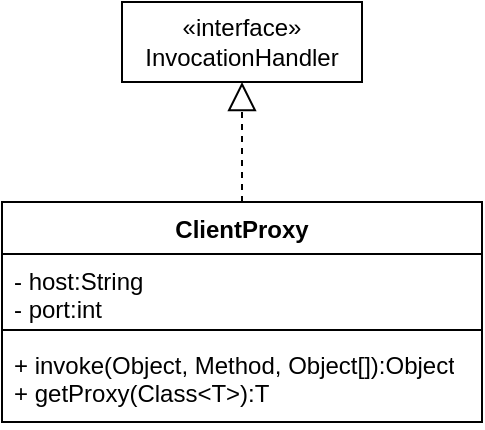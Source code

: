 <mxfile version="24.6.4" type="github">
  <diagram id="C5RBs43oDa-KdzZeNtuy" name="Page-1">
    <mxGraphModel dx="893" dy="463" grid="1" gridSize="10" guides="1" tooltips="1" connect="1" arrows="1" fold="1" page="1" pageScale="1" pageWidth="3300" pageHeight="4681" math="0" shadow="0">
      <root>
        <mxCell id="WIyWlLk6GJQsqaUBKTNV-0" />
        <mxCell id="WIyWlLk6GJQsqaUBKTNV-1" parent="WIyWlLk6GJQsqaUBKTNV-0" />
        <mxCell id="Ro10OfTKUFiEWyOh9JFK-2" value="&lt;div data-lake_diagram_content_editor_data=&quot;true&quot;&gt;ClientProxy&lt;/div&gt;" style="swimlane;fontStyle=1;align=center;verticalAlign=top;childLayout=stackLayout;horizontal=1;startSize=26;horizontalStack=0;resizeParent=1;resizeParentMax=0;resizeLast=0;collapsible=1;marginBottom=0;whiteSpace=wrap;html=1;" vertex="1" parent="WIyWlLk6GJQsqaUBKTNV-1">
          <mxGeometry x="580" y="760" width="240" height="110" as="geometry">
            <mxRectangle x="230" y="720" width="100" height="30" as="alternateBounds" />
          </mxGeometry>
        </mxCell>
        <mxCell id="Ro10OfTKUFiEWyOh9JFK-3" value="&lt;div data-lake_diagram_content_editor_data=&quot;true&quot;&gt;&lt;div&gt;- host:String&lt;/div&gt;&lt;div&gt;- port:int&lt;br&gt;&lt;/div&gt;&lt;/div&gt;" style="text;strokeColor=none;fillColor=none;align=left;verticalAlign=top;spacingLeft=4;spacingRight=4;overflow=hidden;rotatable=0;points=[[0,0.5],[1,0.5]];portConstraint=eastwest;whiteSpace=wrap;html=1;" vertex="1" parent="Ro10OfTKUFiEWyOh9JFK-2">
          <mxGeometry y="26" width="240" height="34" as="geometry" />
        </mxCell>
        <mxCell id="Ro10OfTKUFiEWyOh9JFK-4" value="" style="line;strokeWidth=1;fillColor=none;align=left;verticalAlign=middle;spacingTop=-1;spacingLeft=3;spacingRight=3;rotatable=0;labelPosition=right;points=[];portConstraint=eastwest;strokeColor=inherit;" vertex="1" parent="Ro10OfTKUFiEWyOh9JFK-2">
          <mxGeometry y="60" width="240" height="8" as="geometry" />
        </mxCell>
        <mxCell id="Ro10OfTKUFiEWyOh9JFK-5" value="&lt;div data-lake_diagram_content_editor_data=&quot;true&quot;&gt;&lt;div&gt;+ invoke(Object, Method, Object[]):Object&lt;/div&gt;&lt;div&gt;+ getProxy(Class&amp;lt;T&amp;gt;):T&lt;/div&gt;&lt;/div&gt;" style="text;strokeColor=none;fillColor=none;align=left;verticalAlign=top;spacingLeft=4;spacingRight=4;overflow=hidden;rotatable=0;points=[[0,0.5],[1,0.5]];portConstraint=eastwest;whiteSpace=wrap;html=1;" vertex="1" parent="Ro10OfTKUFiEWyOh9JFK-2">
          <mxGeometry y="68" width="240" height="42" as="geometry" />
        </mxCell>
        <mxCell id="Ro10OfTKUFiEWyOh9JFK-9" value="«interface»&lt;br&gt;&lt;div&gt;&lt;div data-lake_diagram_content_editor_data=&quot;true&quot;&gt;InvocationHandler&lt;/div&gt;&lt;/div&gt;" style="html=1;whiteSpace=wrap;" vertex="1" parent="WIyWlLk6GJQsqaUBKTNV-1">
          <mxGeometry x="640" y="660" width="120" height="40" as="geometry" />
        </mxCell>
        <mxCell id="Ro10OfTKUFiEWyOh9JFK-10" value="" style="endArrow=block;dashed=1;endFill=0;endSize=12;html=1;rounded=0;entryX=0.5;entryY=1;entryDx=0;entryDy=0;exitX=0.5;exitY=0;exitDx=0;exitDy=0;" edge="1" parent="WIyWlLk6GJQsqaUBKTNV-1" source="Ro10OfTKUFiEWyOh9JFK-2" target="Ro10OfTKUFiEWyOh9JFK-9">
          <mxGeometry width="160" relative="1" as="geometry">
            <mxPoint x="570" y="730" as="sourcePoint" />
            <mxPoint x="730" y="730" as="targetPoint" />
          </mxGeometry>
        </mxCell>
      </root>
    </mxGraphModel>
  </diagram>
</mxfile>
